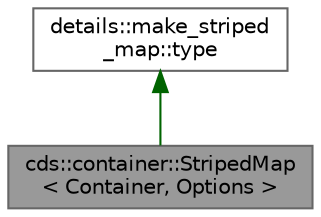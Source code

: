 digraph "cds::container::StripedMap&lt; Container, Options &gt;"
{
 // LATEX_PDF_SIZE
  bgcolor="transparent";
  edge [fontname=Helvetica,fontsize=10,labelfontname=Helvetica,labelfontsize=10];
  node [fontname=Helvetica,fontsize=10,shape=box,height=0.2,width=0.4];
  Node1 [id="Node000001",label="cds::container::StripedMap\l\< Container, Options \>",height=0.2,width=0.4,color="gray40", fillcolor="grey60", style="filled", fontcolor="black",tooltip="Striped hash map"];
  Node2 -> Node1 [id="edge1_Node000001_Node000002",dir="back",color="darkgreen",style="solid",tooltip=" "];
  Node2 [id="Node000002",label="details::make_striped\l_map::type",height=0.2,width=0.4,color="gray40", fillcolor="white", style="filled",tooltip=" "];
}
